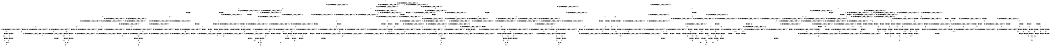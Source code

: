 digraph BCG {
size = "7, 10.5";
center = TRUE;
node [shape = circle];
0 [peripheries = 2];
0 -> 1 [label = "EX !0 !ATOMIC_EXCH_BRANCH (1, +1, TRUE, +0, 2, TRUE) !{0, 1, 2}"];
0 -> 2 [label = "EX !2 !ATOMIC_EXCH_BRANCH (1, +0, FALSE, +1, 1, FALSE) !{0, 1, 2}"];
0 -> 3 [label = "EX !1 !ATOMIC_EXCH_BRANCH (1, +0, TRUE, +0, 1, TRUE) !{0, 1, 2}"];
0 -> 4 [label = "EX !0 !ATOMIC_EXCH_BRANCH (1, +1, TRUE, +0, 2, TRUE) !{0, 1, 2}"];
1 -> 5 [label = "EX !2 !ATOMIC_EXCH_BRANCH (1, +0, FALSE, +1, 1, TRUE) !{0, 1, 2}"];
1 -> 6 [label = "EX !1 !ATOMIC_EXCH_BRANCH (1, +0, TRUE, +0, 1, FALSE) !{0, 1, 2}"];
1 -> 7 [label = "TERMINATE !0"];
2 -> 8 [label = "EX !0 !ATOMIC_EXCH_BRANCH (1, +1, TRUE, +0, 2, TRUE) !{0, 1, 2}"];
2 -> 9 [label = "EX !1 !ATOMIC_EXCH_BRANCH (1, +0, TRUE, +0, 1, TRUE) !{0, 1, 2}"];
2 -> 10 [label = "TERMINATE !2"];
2 -> 11 [label = "EX !0 !ATOMIC_EXCH_BRANCH (1, +1, TRUE, +0, 2, TRUE) !{0, 1, 2}"];
3 -> 3 [label = "EX !1 !ATOMIC_EXCH_BRANCH (1, +0, TRUE, +0, 1, TRUE) !{0, 1, 2}"];
3 -> 12 [label = "EX !0 !ATOMIC_EXCH_BRANCH (1, +1, TRUE, +0, 2, TRUE) !{0, 1, 2}"];
3 -> 13 [label = "EX !2 !ATOMIC_EXCH_BRANCH (1, +0, FALSE, +1, 1, FALSE) !{0, 1, 2}"];
3 -> 14 [label = "EX !0 !ATOMIC_EXCH_BRANCH (1, +1, TRUE, +0, 2, TRUE) !{0, 1, 2}"];
4 -> 15 [label = "EX !1 !ATOMIC_EXCH_BRANCH (1, +0, TRUE, +0, 1, FALSE) !{0, 1, 2}"];
4 -> 16 [label = "EX !2 !ATOMIC_EXCH_BRANCH (1, +0, FALSE, +1, 1, TRUE) !{0, 1, 2}"];
4 -> 17 [label = "EX !1 !ATOMIC_EXCH_BRANCH (1, +0, TRUE, +0, 1, FALSE) !{0, 1, 2}"];
4 -> 18 [label = "TERMINATE !0"];
5 -> 5 [label = "EX !2 !ATOMIC_EXCH_BRANCH (1, +0, FALSE, +1, 1, TRUE) !{0, 1, 2}"];
5 -> 19 [label = "EX !1 !ATOMIC_EXCH_BRANCH (1, +0, TRUE, +0, 1, FALSE) !{0, 1, 2}"];
5 -> 20 [label = "TERMINATE !0"];
6 -> 21 [label = "EX !2 !ATOMIC_EXCH_BRANCH (1, +0, FALSE, +1, 1, FALSE) !{0, 1, 2}"];
6 -> 22 [label = "TERMINATE !0"];
6 -> 23 [label = "TERMINATE !1"];
7 -> 24 [label = "EX !2 !ATOMIC_EXCH_BRANCH (1, +0, FALSE, +1, 1, TRUE) !{1, 2}"];
7 -> 25 [label = "EX !1 !ATOMIC_EXCH_BRANCH (1, +0, TRUE, +0, 1, FALSE) !{1, 2}"];
7 -> 26 [label = "EX !1 !ATOMIC_EXCH_BRANCH (1, +0, TRUE, +0, 1, FALSE) !{1, 2}"];
8 -> 27 [label = "EX !1 !ATOMIC_EXCH_BRANCH (1, +0, TRUE, +0, 1, FALSE) !{0, 1, 2}"];
8 -> 28 [label = "TERMINATE !0"];
8 -> 29 [label = "TERMINATE !2"];
9 -> 9 [label = "EX !1 !ATOMIC_EXCH_BRANCH (1, +0, TRUE, +0, 1, TRUE) !{0, 1, 2}"];
9 -> 30 [label = "EX !0 !ATOMIC_EXCH_BRANCH (1, +1, TRUE, +0, 2, TRUE) !{0, 1, 2}"];
9 -> 31 [label = "TERMINATE !2"];
9 -> 32 [label = "EX !0 !ATOMIC_EXCH_BRANCH (1, +1, TRUE, +0, 2, TRUE) !{0, 1, 2}"];
10 -> 33 [label = "EX !0 !ATOMIC_EXCH_BRANCH (1, +1, TRUE, +0, 2, TRUE) !{0, 1}"];
10 -> 34 [label = "EX !1 !ATOMIC_EXCH_BRANCH (1, +0, TRUE, +0, 1, TRUE) !{0, 1}"];
10 -> 35 [label = "EX !0 !ATOMIC_EXCH_BRANCH (1, +1, TRUE, +0, 2, TRUE) !{0, 1}"];
11 -> 36 [label = "EX !1 !ATOMIC_EXCH_BRANCH (1, +0, TRUE, +0, 1, FALSE) !{0, 1, 2}"];
11 -> 37 [label = "EX !1 !ATOMIC_EXCH_BRANCH (1, +0, TRUE, +0, 1, FALSE) !{0, 1, 2}"];
11 -> 38 [label = "TERMINATE !0"];
11 -> 39 [label = "TERMINATE !2"];
12 -> 6 [label = "EX !1 !ATOMIC_EXCH_BRANCH (1, +0, TRUE, +0, 1, FALSE) !{0, 1, 2}"];
12 -> 40 [label = "EX !2 !ATOMIC_EXCH_BRANCH (1, +0, FALSE, +1, 1, TRUE) !{0, 1, 2}"];
12 -> 41 [label = "TERMINATE !0"];
13 -> 9 [label = "EX !1 !ATOMIC_EXCH_BRANCH (1, +0, TRUE, +0, 1, TRUE) !{0, 1, 2}"];
13 -> 30 [label = "EX !0 !ATOMIC_EXCH_BRANCH (1, +1, TRUE, +0, 2, TRUE) !{0, 1, 2}"];
13 -> 31 [label = "TERMINATE !2"];
13 -> 32 [label = "EX !0 !ATOMIC_EXCH_BRANCH (1, +1, TRUE, +0, 2, TRUE) !{0, 1, 2}"];
14 -> 15 [label = "EX !1 !ATOMIC_EXCH_BRANCH (1, +0, TRUE, +0, 1, FALSE) !{0, 1, 2}"];
14 -> 17 [label = "EX !1 !ATOMIC_EXCH_BRANCH (1, +0, TRUE, +0, 1, FALSE) !{0, 1, 2}"];
14 -> 42 [label = "EX !2 !ATOMIC_EXCH_BRANCH (1, +0, FALSE, +1, 1, TRUE) !{0, 1, 2}"];
14 -> 43 [label = "TERMINATE !0"];
15 -> 44 [label = "EX !2 !ATOMIC_EXCH_BRANCH (1, +0, FALSE, +1, 1, FALSE) !{0, 1, 2}"];
15 -> 45 [label = "EX !2 !ATOMIC_EXCH_BRANCH (1, +0, FALSE, +1, 1, FALSE) !{0, 1, 2}"];
15 -> 46 [label = "TERMINATE !0"];
15 -> 47 [label = "TERMINATE !1"];
16 -> 48 [label = "EX !1 !ATOMIC_EXCH_BRANCH (1, +0, TRUE, +0, 1, FALSE) !{0, 1, 2}"];
16 -> 16 [label = "EX !2 !ATOMIC_EXCH_BRANCH (1, +0, FALSE, +1, 1, TRUE) !{0, 1, 2}"];
16 -> 49 [label = "EX !1 !ATOMIC_EXCH_BRANCH (1, +0, TRUE, +0, 1, FALSE) !{0, 1, 2}"];
16 -> 50 [label = "TERMINATE !0"];
17 -> 51 [label = "EX !2 !ATOMIC_EXCH_BRANCH (1, +0, FALSE, +1, 1, FALSE) !{0, 1, 2}"];
17 -> 52 [label = "TERMINATE !0"];
17 -> 53 [label = "TERMINATE !1"];
18 -> 54 [label = "EX !2 !ATOMIC_EXCH_BRANCH (1, +0, FALSE, +1, 1, TRUE) !{1, 2}"];
18 -> 55 [label = "EX !1 !ATOMIC_EXCH_BRANCH (1, +0, TRUE, +0, 1, FALSE) !{1, 2}"];
19 -> 21 [label = "EX !2 !ATOMIC_EXCH_BRANCH (1, +0, FALSE, +1, 1, FALSE) !{0, 1, 2}"];
19 -> 56 [label = "TERMINATE !0"];
19 -> 57 [label = "TERMINATE !1"];
20 -> 24 [label = "EX !2 !ATOMIC_EXCH_BRANCH (1, +0, FALSE, +1, 1, TRUE) !{1, 2}"];
20 -> 58 [label = "EX !1 !ATOMIC_EXCH_BRANCH (1, +0, TRUE, +0, 1, FALSE) !{1, 2}"];
20 -> 59 [label = "EX !1 !ATOMIC_EXCH_BRANCH (1, +0, TRUE, +0, 1, FALSE) !{1, 2}"];
21 -> 60 [label = "TERMINATE !0"];
21 -> 61 [label = "TERMINATE !2"];
21 -> 62 [label = "TERMINATE !1"];
22 -> 63 [label = "EX !2 !ATOMIC_EXCH_BRANCH (1, +0, FALSE, +1, 1, FALSE) !{1, 2}"];
22 -> 64 [label = "TERMINATE !1"];
23 -> 65 [label = "EX !2 !ATOMIC_EXCH_BRANCH (1, +0, FALSE, +1, 1, FALSE) !{0, 2}"];
23 -> 66 [label = "TERMINATE !0"];
24 -> 24 [label = "EX !2 !ATOMIC_EXCH_BRANCH (1, +0, FALSE, +1, 1, TRUE) !{1, 2}"];
24 -> 58 [label = "EX !1 !ATOMIC_EXCH_BRANCH (1, +0, TRUE, +0, 1, FALSE) !{1, 2}"];
24 -> 59 [label = "EX !1 !ATOMIC_EXCH_BRANCH (1, +0, TRUE, +0, 1, FALSE) !{1, 2}"];
25 -> 63 [label = "EX !2 !ATOMIC_EXCH_BRANCH (1, +0, FALSE, +1, 1, FALSE) !{1, 2}"];
25 -> 64 [label = "TERMINATE !1"];
26 -> 67 [label = "EX !2 !ATOMIC_EXCH_BRANCH (1, +0, FALSE, +1, 1, FALSE) !{1, 2}"];
26 -> 68 [label = "EX !2 !ATOMIC_EXCH_BRANCH (1, +0, FALSE, +1, 1, FALSE) !{1, 2}"];
26 -> 69 [label = "TERMINATE !1"];
27 -> 60 [label = "TERMINATE !0"];
27 -> 61 [label = "TERMINATE !2"];
27 -> 62 [label = "TERMINATE !1"];
28 -> 70 [label = "EX !1 !ATOMIC_EXCH_BRANCH (1, +0, TRUE, +0, 1, FALSE) !{1, 2}"];
28 -> 71 [label = "TERMINATE !2"];
28 -> 72 [label = "EX !1 !ATOMIC_EXCH_BRANCH (1, +0, TRUE, +0, 1, FALSE) !{1, 2}"];
29 -> 73 [label = "EX !1 !ATOMIC_EXCH_BRANCH (1, +0, TRUE, +0, 1, FALSE) !{0, 1}"];
29 -> 74 [label = "TERMINATE !0"];
30 -> 27 [label = "EX !1 !ATOMIC_EXCH_BRANCH (1, +0, TRUE, +0, 1, FALSE) !{0, 1, 2}"];
30 -> 75 [label = "TERMINATE !0"];
30 -> 76 [label = "TERMINATE !2"];
31 -> 34 [label = "EX !1 !ATOMIC_EXCH_BRANCH (1, +0, TRUE, +0, 1, TRUE) !{0, 1}"];
31 -> 77 [label = "EX !0 !ATOMIC_EXCH_BRANCH (1, +1, TRUE, +0, 2, TRUE) !{0, 1}"];
31 -> 78 [label = "EX !0 !ATOMIC_EXCH_BRANCH (1, +1, TRUE, +0, 2, TRUE) !{0, 1}"];
32 -> 36 [label = "EX !1 !ATOMIC_EXCH_BRANCH (1, +0, TRUE, +0, 1, FALSE) !{0, 1, 2}"];
32 -> 37 [label = "EX !1 !ATOMIC_EXCH_BRANCH (1, +0, TRUE, +0, 1, FALSE) !{0, 1, 2}"];
32 -> 79 [label = "TERMINATE !0"];
32 -> 80 [label = "TERMINATE !2"];
33 -> 73 [label = "EX !1 !ATOMIC_EXCH_BRANCH (1, +0, TRUE, +0, 1, FALSE) !{0, 1}"];
33 -> 74 [label = "TERMINATE !0"];
34 -> 34 [label = "EX !1 !ATOMIC_EXCH_BRANCH (1, +0, TRUE, +0, 1, TRUE) !{0, 1}"];
34 -> 77 [label = "EX !0 !ATOMIC_EXCH_BRANCH (1, +1, TRUE, +0, 2, TRUE) !{0, 1}"];
34 -> 78 [label = "EX !0 !ATOMIC_EXCH_BRANCH (1, +1, TRUE, +0, 2, TRUE) !{0, 1}"];
35 -> 81 [label = "EX !1 !ATOMIC_EXCH_BRANCH (1, +0, TRUE, +0, 1, FALSE) !{0, 1}"];
35 -> 82 [label = "EX !1 !ATOMIC_EXCH_BRANCH (1, +0, TRUE, +0, 1, FALSE) !{0, 1}"];
35 -> 83 [label = "TERMINATE !0"];
36 -> 84 [label = "TERMINATE !0"];
36 -> 85 [label = "TERMINATE !2"];
36 -> 86 [label = "TERMINATE !1"];
37 -> 87 [label = "TERMINATE !0"];
37 -> 88 [label = "TERMINATE !2"];
37 -> 89 [label = "TERMINATE !1"];
38 -> 90 [label = "EX !1 !ATOMIC_EXCH_BRANCH (1, +0, TRUE, +0, 1, FALSE) !{1, 2}"];
38 -> 91 [label = "TERMINATE !2"];
39 -> 92 [label = "EX !1 !ATOMIC_EXCH_BRANCH (1, +0, TRUE, +0, 1, FALSE) !{0, 1}"];
39 -> 93 [label = "TERMINATE !0"];
40 -> 19 [label = "EX !1 !ATOMIC_EXCH_BRANCH (1, +0, TRUE, +0, 1, FALSE) !{0, 1, 2}"];
40 -> 40 [label = "EX !2 !ATOMIC_EXCH_BRANCH (1, +0, FALSE, +1, 1, TRUE) !{0, 1, 2}"];
40 -> 94 [label = "TERMINATE !0"];
41 -> 25 [label = "EX !1 !ATOMIC_EXCH_BRANCH (1, +0, TRUE, +0, 1, FALSE) !{1, 2}"];
41 -> 95 [label = "EX !2 !ATOMIC_EXCH_BRANCH (1, +0, FALSE, +1, 1, TRUE) !{1, 2}"];
41 -> 26 [label = "EX !1 !ATOMIC_EXCH_BRANCH (1, +0, TRUE, +0, 1, FALSE) !{1, 2}"];
42 -> 48 [label = "EX !1 !ATOMIC_EXCH_BRANCH (1, +0, TRUE, +0, 1, FALSE) !{0, 1, 2}"];
42 -> 49 [label = "EX !1 !ATOMIC_EXCH_BRANCH (1, +0, TRUE, +0, 1, FALSE) !{0, 1, 2}"];
42 -> 42 [label = "EX !2 !ATOMIC_EXCH_BRANCH (1, +0, FALSE, +1, 1, TRUE) !{0, 1, 2}"];
42 -> 96 [label = "TERMINATE !0"];
43 -> 55 [label = "EX !1 !ATOMIC_EXCH_BRANCH (1, +0, TRUE, +0, 1, FALSE) !{1, 2}"];
43 -> 97 [label = "EX !2 !ATOMIC_EXCH_BRANCH (1, +0, FALSE, +1, 1, TRUE) !{1, 2}"];
44 -> 98 [label = "TERMINATE !0"];
44 -> 99 [label = "TERMINATE !2"];
44 -> 100 [label = "TERMINATE !1"];
45 -> 84 [label = "TERMINATE !0"];
45 -> 85 [label = "TERMINATE !2"];
45 -> 86 [label = "TERMINATE !1"];
46 -> 101 [label = "EX !2 !ATOMIC_EXCH_BRANCH (1, +0, FALSE, +1, 1, FALSE) !{1, 2}"];
46 -> 102 [label = "TERMINATE !1"];
47 -> 103 [label = "EX !2 !ATOMIC_EXCH_BRANCH (1, +0, FALSE, +1, 1, FALSE) !{0, 2}"];
47 -> 104 [label = "TERMINATE !0"];
48 -> 44 [label = "EX !2 !ATOMIC_EXCH_BRANCH (1, +0, FALSE, +1, 1, FALSE) !{0, 1, 2}"];
48 -> 45 [label = "EX !2 !ATOMIC_EXCH_BRANCH (1, +0, FALSE, +1, 1, FALSE) !{0, 1, 2}"];
48 -> 105 [label = "TERMINATE !0"];
48 -> 106 [label = "TERMINATE !1"];
49 -> 51 [label = "EX !2 !ATOMIC_EXCH_BRANCH (1, +0, FALSE, +1, 1, FALSE) !{0, 1, 2}"];
49 -> 107 [label = "TERMINATE !0"];
49 -> 108 [label = "TERMINATE !1"];
50 -> 54 [label = "EX !2 !ATOMIC_EXCH_BRANCH (1, +0, FALSE, +1, 1, TRUE) !{1, 2}"];
50 -> 109 [label = "EX !1 !ATOMIC_EXCH_BRANCH (1, +0, TRUE, +0, 1, FALSE) !{1, 2}"];
51 -> 87 [label = "TERMINATE !0"];
51 -> 88 [label = "TERMINATE !2"];
51 -> 89 [label = "TERMINATE !1"];
52 -> 110 [label = "EX !2 !ATOMIC_EXCH_BRANCH (1, +0, FALSE, +1, 1, FALSE) !{1, 2}"];
52 -> 111 [label = "TERMINATE !1"];
53 -> 112 [label = "EX !2 !ATOMIC_EXCH_BRANCH (1, +0, FALSE, +1, 1, FALSE) !{0, 2}"];
53 -> 113 [label = "TERMINATE !0"];
54 -> 54 [label = "EX !2 !ATOMIC_EXCH_BRANCH (1, +0, FALSE, +1, 1, TRUE) !{1, 2}"];
54 -> 109 [label = "EX !1 !ATOMIC_EXCH_BRANCH (1, +0, TRUE, +0, 1, FALSE) !{1, 2}"];
55 -> 110 [label = "EX !2 !ATOMIC_EXCH_BRANCH (1, +0, FALSE, +1, 1, FALSE) !{1, 2}"];
55 -> 111 [label = "TERMINATE !1"];
56 -> 63 [label = "EX !2 !ATOMIC_EXCH_BRANCH (1, +0, FALSE, +1, 1, FALSE) !{1, 2}"];
56 -> 114 [label = "TERMINATE !1"];
57 -> 65 [label = "EX !2 !ATOMIC_EXCH_BRANCH (1, +0, FALSE, +1, 1, FALSE) !{0, 2}"];
57 -> 115 [label = "TERMINATE !0"];
58 -> 63 [label = "EX !2 !ATOMIC_EXCH_BRANCH (1, +0, FALSE, +1, 1, FALSE) !{1, 2}"];
58 -> 114 [label = "TERMINATE !1"];
59 -> 67 [label = "EX !2 !ATOMIC_EXCH_BRANCH (1, +0, FALSE, +1, 1, FALSE) !{1, 2}"];
59 -> 68 [label = "EX !2 !ATOMIC_EXCH_BRANCH (1, +0, FALSE, +1, 1, FALSE) !{1, 2}"];
59 -> 116 [label = "TERMINATE !1"];
60 -> 117 [label = "TERMINATE !2"];
60 -> 118 [label = "TERMINATE !1"];
61 -> 119 [label = "TERMINATE !0"];
61 -> 120 [label = "TERMINATE !1"];
62 -> 121 [label = "TERMINATE !0"];
62 -> 122 [label = "TERMINATE !2"];
63 -> 117 [label = "TERMINATE !2"];
63 -> 118 [label = "TERMINATE !1"];
64 -> 123 [label = "EX !2 !ATOMIC_EXCH_BRANCH (1, +0, FALSE, +1, 1, FALSE) !{2}"];
64 -> 124 [label = "EX !2 !ATOMIC_EXCH_BRANCH (1, +0, FALSE, +1, 1, FALSE) !{2}"];
65 -> 121 [label = "TERMINATE !0"];
65 -> 122 [label = "TERMINATE !2"];
66 -> 123 [label = "EX !2 !ATOMIC_EXCH_BRANCH (1, +0, FALSE, +1, 1, FALSE) !{2}"];
66 -> 124 [label = "EX !2 !ATOMIC_EXCH_BRANCH (1, +0, FALSE, +1, 1, FALSE) !{2}"];
67 -> 125 [label = "TERMINATE !2"];
67 -> 126 [label = "TERMINATE !1"];
68 -> 127 [label = "TERMINATE !2"];
68 -> 128 [label = "TERMINATE !1"];
69 -> 129 [label = "EX !2 !ATOMIC_EXCH_BRANCH (1, +0, FALSE, +1, 1, FALSE) !{2}"];
70 -> 117 [label = "TERMINATE !2"];
70 -> 118 [label = "TERMINATE !1"];
71 -> 130 [label = "EX !1 !ATOMIC_EXCH_BRANCH (1, +0, TRUE, +0, 1, FALSE) !{1}"];
71 -> 131 [label = "EX !1 !ATOMIC_EXCH_BRANCH (1, +0, TRUE, +0, 1, FALSE) !{1}"];
72 -> 127 [label = "TERMINATE !2"];
72 -> 128 [label = "TERMINATE !1"];
73 -> 119 [label = "TERMINATE !0"];
73 -> 120 [label = "TERMINATE !1"];
74 -> 130 [label = "EX !1 !ATOMIC_EXCH_BRANCH (1, +0, TRUE, +0, 1, FALSE) !{1}"];
74 -> 131 [label = "EX !1 !ATOMIC_EXCH_BRANCH (1, +0, TRUE, +0, 1, FALSE) !{1}"];
75 -> 70 [label = "EX !1 !ATOMIC_EXCH_BRANCH (1, +0, TRUE, +0, 1, FALSE) !{1, 2}"];
75 -> 132 [label = "TERMINATE !2"];
75 -> 72 [label = "EX !1 !ATOMIC_EXCH_BRANCH (1, +0, TRUE, +0, 1, FALSE) !{1, 2}"];
76 -> 73 [label = "EX !1 !ATOMIC_EXCH_BRANCH (1, +0, TRUE, +0, 1, FALSE) !{0, 1}"];
76 -> 133 [label = "TERMINATE !0"];
77 -> 73 [label = "EX !1 !ATOMIC_EXCH_BRANCH (1, +0, TRUE, +0, 1, FALSE) !{0, 1}"];
77 -> 133 [label = "TERMINATE !0"];
78 -> 81 [label = "EX !1 !ATOMIC_EXCH_BRANCH (1, +0, TRUE, +0, 1, FALSE) !{0, 1}"];
78 -> 82 [label = "EX !1 !ATOMIC_EXCH_BRANCH (1, +0, TRUE, +0, 1, FALSE) !{0, 1}"];
78 -> 134 [label = "TERMINATE !0"];
79 -> 90 [label = "EX !1 !ATOMIC_EXCH_BRANCH (1, +0, TRUE, +0, 1, FALSE) !{1, 2}"];
79 -> 135 [label = "TERMINATE !2"];
80 -> 92 [label = "EX !1 !ATOMIC_EXCH_BRANCH (1, +0, TRUE, +0, 1, FALSE) !{0, 1}"];
80 -> 136 [label = "TERMINATE !0"];
81 -> 137 [label = "TERMINATE !0"];
81 -> 138 [label = "TERMINATE !1"];
82 -> 139 [label = "TERMINATE !0"];
82 -> 140 [label = "TERMINATE !1"];
83 -> 141 [label = "EX !1 !ATOMIC_EXCH_BRANCH (1, +0, TRUE, +0, 1, FALSE) !{1}"];
84 -> 142 [label = "TERMINATE !2"];
84 -> 143 [label = "TERMINATE !1"];
85 -> 144 [label = "TERMINATE !0"];
85 -> 145 [label = "TERMINATE !1"];
86 -> 146 [label = "TERMINATE !0"];
86 -> 147 [label = "TERMINATE !2"];
87 -> 148 [label = "TERMINATE !2"];
87 -> 149 [label = "TERMINATE !1"];
88 -> 150 [label = "TERMINATE !0"];
88 -> 151 [label = "TERMINATE !1"];
89 -> 152 [label = "TERMINATE !0"];
89 -> 153 [label = "TERMINATE !2"];
90 -> 148 [label = "TERMINATE !2"];
90 -> 149 [label = "TERMINATE !1"];
91 -> 154 [label = "EX !1 !ATOMIC_EXCH_BRANCH (1, +0, TRUE, +0, 1, FALSE) !{1}"];
92 -> 150 [label = "TERMINATE !0"];
92 -> 151 [label = "TERMINATE !1"];
93 -> 154 [label = "EX !1 !ATOMIC_EXCH_BRANCH (1, +0, TRUE, +0, 1, FALSE) !{1}"];
94 -> 58 [label = "EX !1 !ATOMIC_EXCH_BRANCH (1, +0, TRUE, +0, 1, FALSE) !{1, 2}"];
94 -> 95 [label = "EX !2 !ATOMIC_EXCH_BRANCH (1, +0, FALSE, +1, 1, TRUE) !{1, 2}"];
94 -> 59 [label = "EX !1 !ATOMIC_EXCH_BRANCH (1, +0, TRUE, +0, 1, FALSE) !{1, 2}"];
95 -> 58 [label = "EX !1 !ATOMIC_EXCH_BRANCH (1, +0, TRUE, +0, 1, FALSE) !{1, 2}"];
95 -> 95 [label = "EX !2 !ATOMIC_EXCH_BRANCH (1, +0, FALSE, +1, 1, TRUE) !{1, 2}"];
95 -> 59 [label = "EX !1 !ATOMIC_EXCH_BRANCH (1, +0, TRUE, +0, 1, FALSE) !{1, 2}"];
96 -> 109 [label = "EX !1 !ATOMIC_EXCH_BRANCH (1, +0, TRUE, +0, 1, FALSE) !{1, 2}"];
96 -> 97 [label = "EX !2 !ATOMIC_EXCH_BRANCH (1, +0, FALSE, +1, 1, TRUE) !{1, 2}"];
97 -> 109 [label = "EX !1 !ATOMIC_EXCH_BRANCH (1, +0, TRUE, +0, 1, FALSE) !{1, 2}"];
97 -> 97 [label = "EX !2 !ATOMIC_EXCH_BRANCH (1, +0, FALSE, +1, 1, TRUE) !{1, 2}"];
98 -> 155 [label = "TERMINATE !2"];
98 -> 156 [label = "TERMINATE !1"];
99 -> 157 [label = "TERMINATE !0"];
99 -> 158 [label = "TERMINATE !1"];
100 -> 159 [label = "TERMINATE !0"];
100 -> 160 [label = "TERMINATE !2"];
101 -> 142 [label = "TERMINATE !2"];
101 -> 143 [label = "TERMINATE !1"];
102 -> 161 [label = "EX !2 !ATOMIC_EXCH_BRANCH (1, +0, FALSE, +1, 1, FALSE) !{2}"];
103 -> 146 [label = "TERMINATE !0"];
103 -> 147 [label = "TERMINATE !2"];
104 -> 161 [label = "EX !2 !ATOMIC_EXCH_BRANCH (1, +0, FALSE, +1, 1, FALSE) !{2}"];
105 -> 101 [label = "EX !2 !ATOMIC_EXCH_BRANCH (1, +0, FALSE, +1, 1, FALSE) !{1, 2}"];
105 -> 162 [label = "TERMINATE !1"];
106 -> 103 [label = "EX !2 !ATOMIC_EXCH_BRANCH (1, +0, FALSE, +1, 1, FALSE) !{0, 2}"];
106 -> 163 [label = "TERMINATE !0"];
107 -> 110 [label = "EX !2 !ATOMIC_EXCH_BRANCH (1, +0, FALSE, +1, 1, FALSE) !{1, 2}"];
107 -> 164 [label = "TERMINATE !1"];
108 -> 112 [label = "EX !2 !ATOMIC_EXCH_BRANCH (1, +0, FALSE, +1, 1, FALSE) !{0, 2}"];
108 -> 165 [label = "TERMINATE !0"];
109 -> 110 [label = "EX !2 !ATOMIC_EXCH_BRANCH (1, +0, FALSE, +1, 1, FALSE) !{1, 2}"];
109 -> 164 [label = "TERMINATE !1"];
110 -> 148 [label = "TERMINATE !2"];
110 -> 149 [label = "TERMINATE !1"];
111 -> 166 [label = "EX !2 !ATOMIC_EXCH_BRANCH (1, +0, FALSE, +1, 1, FALSE) !{2}"];
112 -> 152 [label = "TERMINATE !0"];
112 -> 153 [label = "TERMINATE !2"];
113 -> 166 [label = "EX !2 !ATOMIC_EXCH_BRANCH (1, +0, FALSE, +1, 1, FALSE) !{2}"];
114 -> 123 [label = "EX !2 !ATOMIC_EXCH_BRANCH (1, +0, FALSE, +1, 1, FALSE) !{2}"];
114 -> 124 [label = "EX !2 !ATOMIC_EXCH_BRANCH (1, +0, FALSE, +1, 1, FALSE) !{2}"];
115 -> 123 [label = "EX !2 !ATOMIC_EXCH_BRANCH (1, +0, FALSE, +1, 1, FALSE) !{2}"];
115 -> 124 [label = "EX !2 !ATOMIC_EXCH_BRANCH (1, +0, FALSE, +1, 1, FALSE) !{2}"];
116 -> 129 [label = "EX !2 !ATOMIC_EXCH_BRANCH (1, +0, FALSE, +1, 1, FALSE) !{2}"];
117 -> 167 [label = "TERMINATE !1"];
118 -> 168 [label = "TERMINATE !2"];
119 -> 167 [label = "TERMINATE !1"];
120 -> 169 [label = "TERMINATE !0"];
121 -> 168 [label = "TERMINATE !2"];
122 -> 169 [label = "TERMINATE !0"];
123 -> 168 [label = "TERMINATE !2"];
124 -> 170 [label = "TERMINATE !2"];
125 -> 171 [label = "TERMINATE !1"];
126 -> 172 [label = "TERMINATE !2"];
127 -> 173 [label = "TERMINATE !1"];
128 -> 174 [label = "TERMINATE !2"];
129 -> 174 [label = "TERMINATE !2"];
130 -> 167 [label = "TERMINATE !1"];
131 -> 175 [label = "TERMINATE !1"];
132 -> 130 [label = "EX !1 !ATOMIC_EXCH_BRANCH (1, +0, TRUE, +0, 1, FALSE) !{1}"];
132 -> 131 [label = "EX !1 !ATOMIC_EXCH_BRANCH (1, +0, TRUE, +0, 1, FALSE) !{1}"];
133 -> 130 [label = "EX !1 !ATOMIC_EXCH_BRANCH (1, +0, TRUE, +0, 1, FALSE) !{1}"];
133 -> 131 [label = "EX !1 !ATOMIC_EXCH_BRANCH (1, +0, TRUE, +0, 1, FALSE) !{1}"];
134 -> 141 [label = "EX !1 !ATOMIC_EXCH_BRANCH (1, +0, TRUE, +0, 1, FALSE) !{1}"];
135 -> 154 [label = "EX !1 !ATOMIC_EXCH_BRANCH (1, +0, TRUE, +0, 1, FALSE) !{1}"];
136 -> 154 [label = "EX !1 !ATOMIC_EXCH_BRANCH (1, +0, TRUE, +0, 1, FALSE) !{1}"];
137 -> 176 [label = "TERMINATE !1"];
138 -> 177 [label = "TERMINATE !0"];
139 -> 178 [label = "TERMINATE !1"];
140 -> 179 [label = "TERMINATE !0"];
141 -> 178 [label = "TERMINATE !1"];
142 -> 180 [label = "TERMINATE !1"];
143 -> 181 [label = "TERMINATE !2"];
144 -> 180 [label = "TERMINATE !1"];
145 -> 182 [label = "TERMINATE !0"];
146 -> 181 [label = "TERMINATE !2"];
147 -> 182 [label = "TERMINATE !0"];
148 -> 183 [label = "TERMINATE !1"];
149 -> 184 [label = "TERMINATE !2"];
150 -> 183 [label = "TERMINATE !1"];
151 -> 185 [label = "TERMINATE !0"];
152 -> 184 [label = "TERMINATE !2"];
153 -> 185 [label = "TERMINATE !0"];
154 -> 183 [label = "TERMINATE !1"];
155 -> 186 [label = "TERMINATE !1"];
156 -> 187 [label = "TERMINATE !2"];
157 -> 186 [label = "TERMINATE !1"];
158 -> 188 [label = "TERMINATE !0"];
159 -> 187 [label = "TERMINATE !2"];
160 -> 188 [label = "TERMINATE !0"];
161 -> 181 [label = "TERMINATE !2"];
162 -> 161 [label = "EX !2 !ATOMIC_EXCH_BRANCH (1, +0, FALSE, +1, 1, FALSE) !{2}"];
163 -> 161 [label = "EX !2 !ATOMIC_EXCH_BRANCH (1, +0, FALSE, +1, 1, FALSE) !{2}"];
164 -> 166 [label = "EX !2 !ATOMIC_EXCH_BRANCH (1, +0, FALSE, +1, 1, FALSE) !{2}"];
165 -> 166 [label = "EX !2 !ATOMIC_EXCH_BRANCH (1, +0, FALSE, +1, 1, FALSE) !{2}"];
166 -> 184 [label = "TERMINATE !2"];
167 -> 189 [label = "exit"];
168 -> 189 [label = "exit"];
169 -> 189 [label = "exit"];
170 -> 190 [label = "exit"];
171 -> 191 [label = "exit"];
172 -> 191 [label = "exit"];
173 -> 192 [label = "exit"];
174 -> 192 [label = "exit"];
175 -> 193 [label = "exit"];
176 -> 194 [label = "exit"];
177 -> 194 [label = "exit"];
178 -> 195 [label = "exit"];
179 -> 195 [label = "exit"];
180 -> 196 [label = "exit"];
181 -> 196 [label = "exit"];
182 -> 196 [label = "exit"];
183 -> 197 [label = "exit"];
184 -> 197 [label = "exit"];
185 -> 197 [label = "exit"];
186 -> 198 [label = "exit"];
187 -> 198 [label = "exit"];
188 -> 198 [label = "exit"];
}
